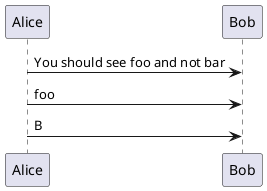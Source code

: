 {
  "sha1": "fio6xq2xahhizuyhzecilpxlz8lt0e9",
  "insertion": {
    "when": "2024-06-01T09:03:06.200Z",
    "user": "plantuml@gmail.com"
  }
}
@startuml
'!preprocessorV2
!ijk = 'foo'
Alice -> Bob : You should see foo and not bar
!if ijk == 'bar'
Alice -> Bob : bar
!elseif ijk == 'foo'
Alice -> Bob : foo
!endif
Alice -> Bob : B
@enduml
